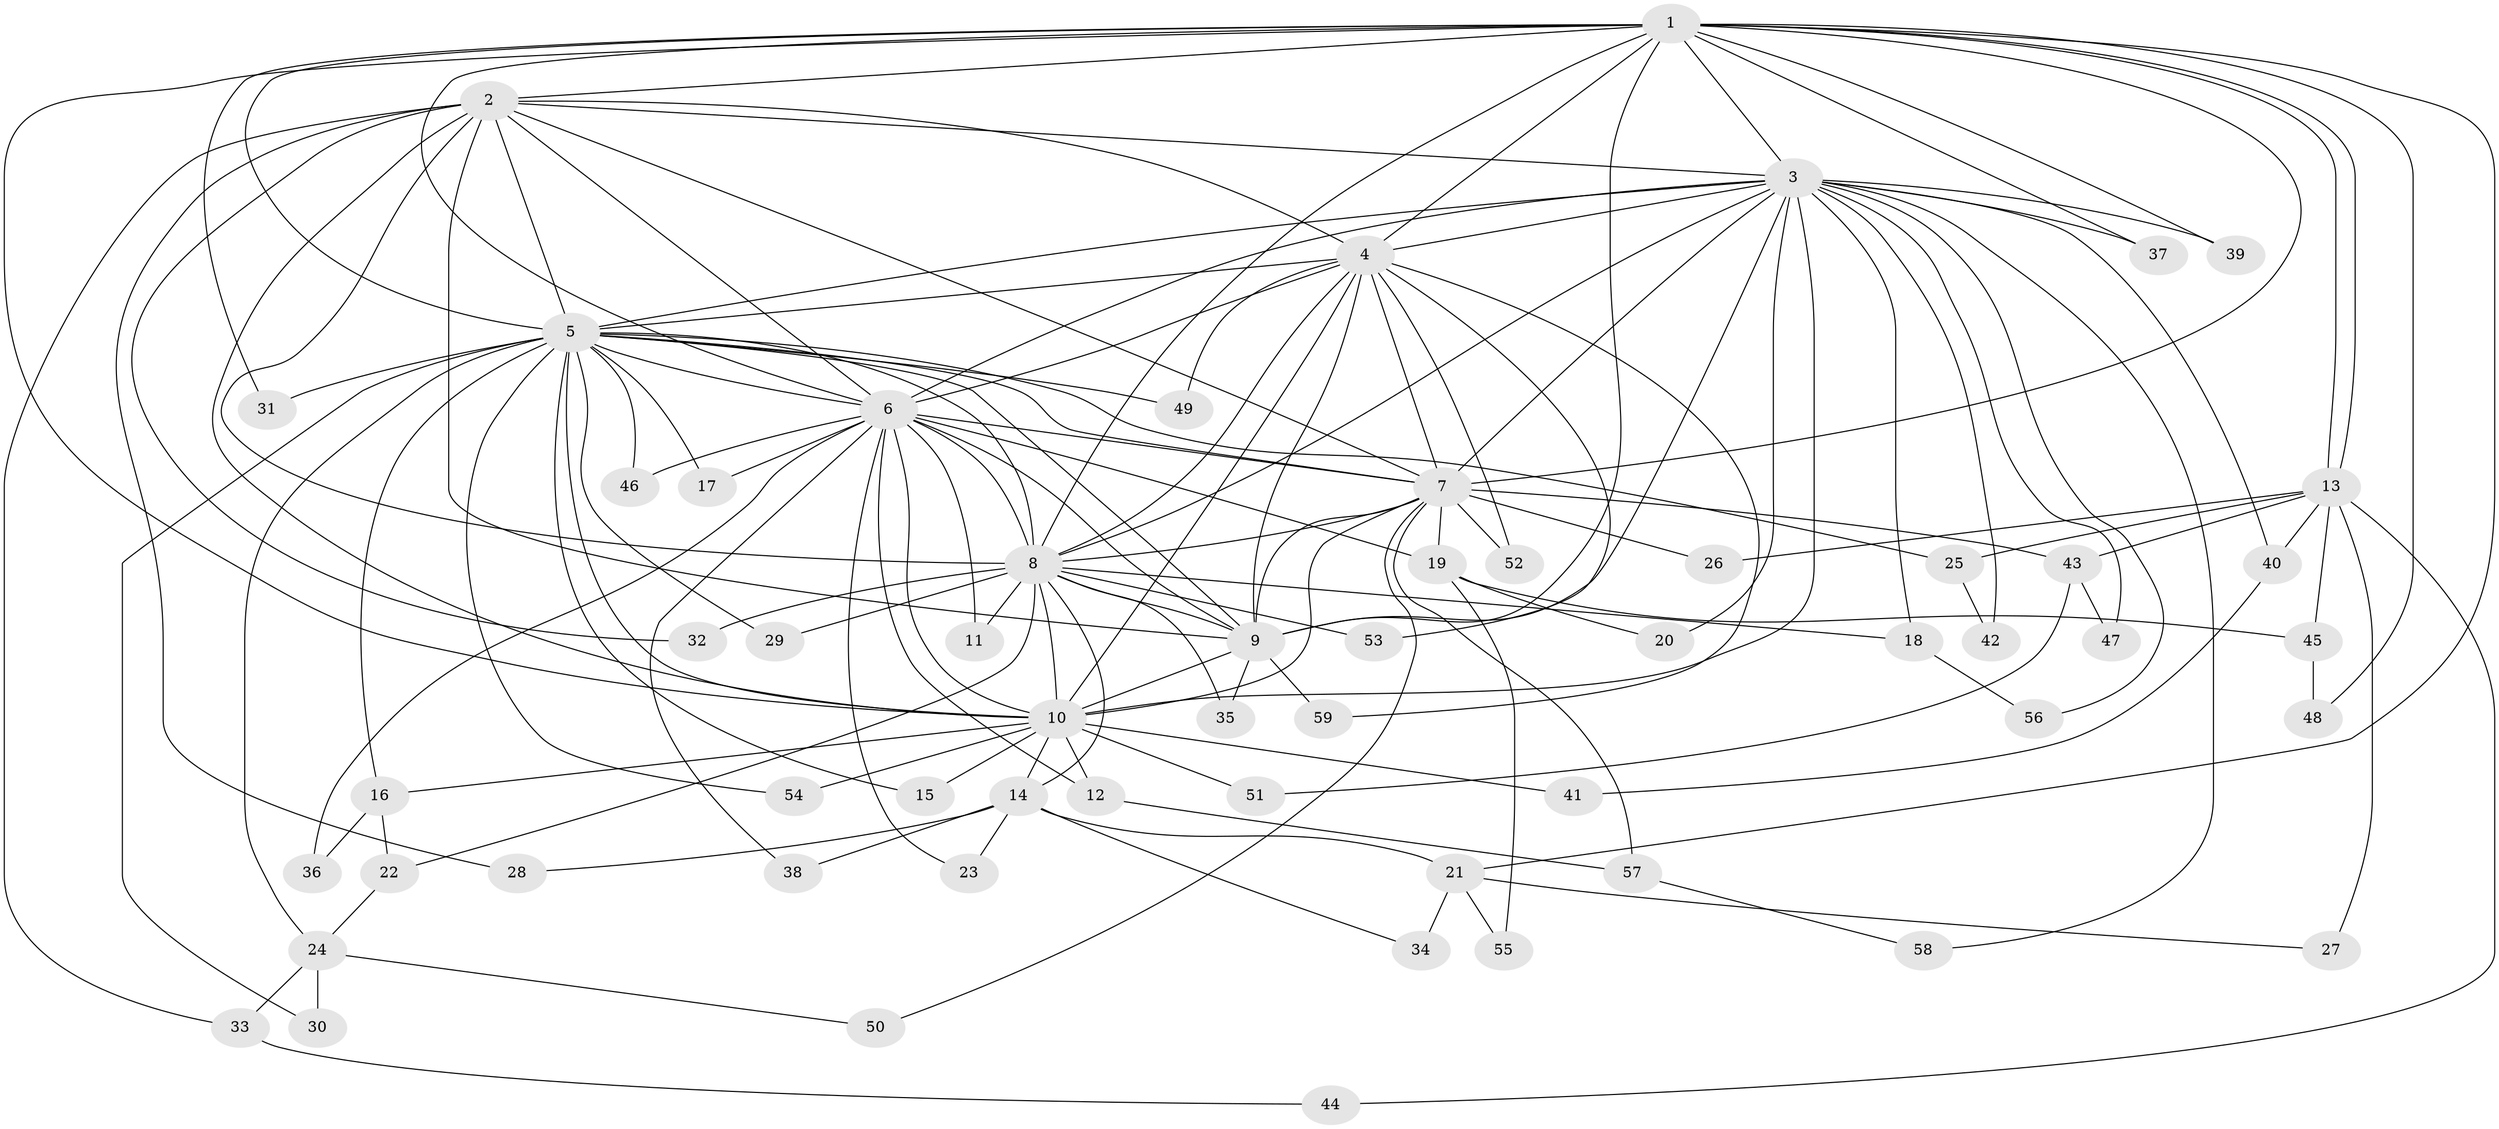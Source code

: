 // coarse degree distribution, {17: 0.046511627906976744, 11: 0.023255813953488372, 13: 0.023255813953488372, 16: 0.023255813953488372, 14: 0.023255813953488372, 12: 0.023255813953488372, 2: 0.5581395348837209, 4: 0.09302325581395349, 8: 0.023255813953488372, 9: 0.023255813953488372, 6: 0.023255813953488372, 3: 0.06976744186046512, 1: 0.046511627906976744}
// Generated by graph-tools (version 1.1) at 2025/23/03/03/25 07:23:46]
// undirected, 59 vertices, 143 edges
graph export_dot {
graph [start="1"]
  node [color=gray90,style=filled];
  1;
  2;
  3;
  4;
  5;
  6;
  7;
  8;
  9;
  10;
  11;
  12;
  13;
  14;
  15;
  16;
  17;
  18;
  19;
  20;
  21;
  22;
  23;
  24;
  25;
  26;
  27;
  28;
  29;
  30;
  31;
  32;
  33;
  34;
  35;
  36;
  37;
  38;
  39;
  40;
  41;
  42;
  43;
  44;
  45;
  46;
  47;
  48;
  49;
  50;
  51;
  52;
  53;
  54;
  55;
  56;
  57;
  58;
  59;
  1 -- 2;
  1 -- 3;
  1 -- 4;
  1 -- 5;
  1 -- 6;
  1 -- 7;
  1 -- 8;
  1 -- 9;
  1 -- 10;
  1 -- 13;
  1 -- 13;
  1 -- 21;
  1 -- 31;
  1 -- 37;
  1 -- 39;
  1 -- 48;
  2 -- 3;
  2 -- 4;
  2 -- 5;
  2 -- 6;
  2 -- 7;
  2 -- 8;
  2 -- 9;
  2 -- 10;
  2 -- 28;
  2 -- 32;
  2 -- 33;
  3 -- 4;
  3 -- 5;
  3 -- 6;
  3 -- 7;
  3 -- 8;
  3 -- 9;
  3 -- 10;
  3 -- 18;
  3 -- 20;
  3 -- 37;
  3 -- 39;
  3 -- 40;
  3 -- 42;
  3 -- 47;
  3 -- 56;
  3 -- 58;
  4 -- 5;
  4 -- 6;
  4 -- 7;
  4 -- 8;
  4 -- 9;
  4 -- 10;
  4 -- 49;
  4 -- 52;
  4 -- 53;
  4 -- 59;
  5 -- 6;
  5 -- 7;
  5 -- 8;
  5 -- 9;
  5 -- 10;
  5 -- 15;
  5 -- 16;
  5 -- 17;
  5 -- 24;
  5 -- 25;
  5 -- 29;
  5 -- 30;
  5 -- 31;
  5 -- 46;
  5 -- 49;
  5 -- 54;
  6 -- 7;
  6 -- 8;
  6 -- 9;
  6 -- 10;
  6 -- 11;
  6 -- 12;
  6 -- 17;
  6 -- 19;
  6 -- 23;
  6 -- 36;
  6 -- 38;
  6 -- 46;
  7 -- 8;
  7 -- 9;
  7 -- 10;
  7 -- 19;
  7 -- 26;
  7 -- 43;
  7 -- 50;
  7 -- 52;
  7 -- 57;
  8 -- 9;
  8 -- 10;
  8 -- 11;
  8 -- 14;
  8 -- 18;
  8 -- 22;
  8 -- 29;
  8 -- 32;
  8 -- 35;
  8 -- 53;
  9 -- 10;
  9 -- 35;
  9 -- 59;
  10 -- 12;
  10 -- 14;
  10 -- 15;
  10 -- 16;
  10 -- 41;
  10 -- 51;
  10 -- 54;
  12 -- 57;
  13 -- 25;
  13 -- 26;
  13 -- 27;
  13 -- 40;
  13 -- 43;
  13 -- 44;
  13 -- 45;
  14 -- 21;
  14 -- 23;
  14 -- 28;
  14 -- 34;
  14 -- 38;
  16 -- 22;
  16 -- 36;
  18 -- 56;
  19 -- 20;
  19 -- 45;
  19 -- 55;
  21 -- 27;
  21 -- 34;
  21 -- 55;
  22 -- 24;
  24 -- 30;
  24 -- 33;
  24 -- 50;
  25 -- 42;
  33 -- 44;
  40 -- 41;
  43 -- 47;
  43 -- 51;
  45 -- 48;
  57 -- 58;
}
